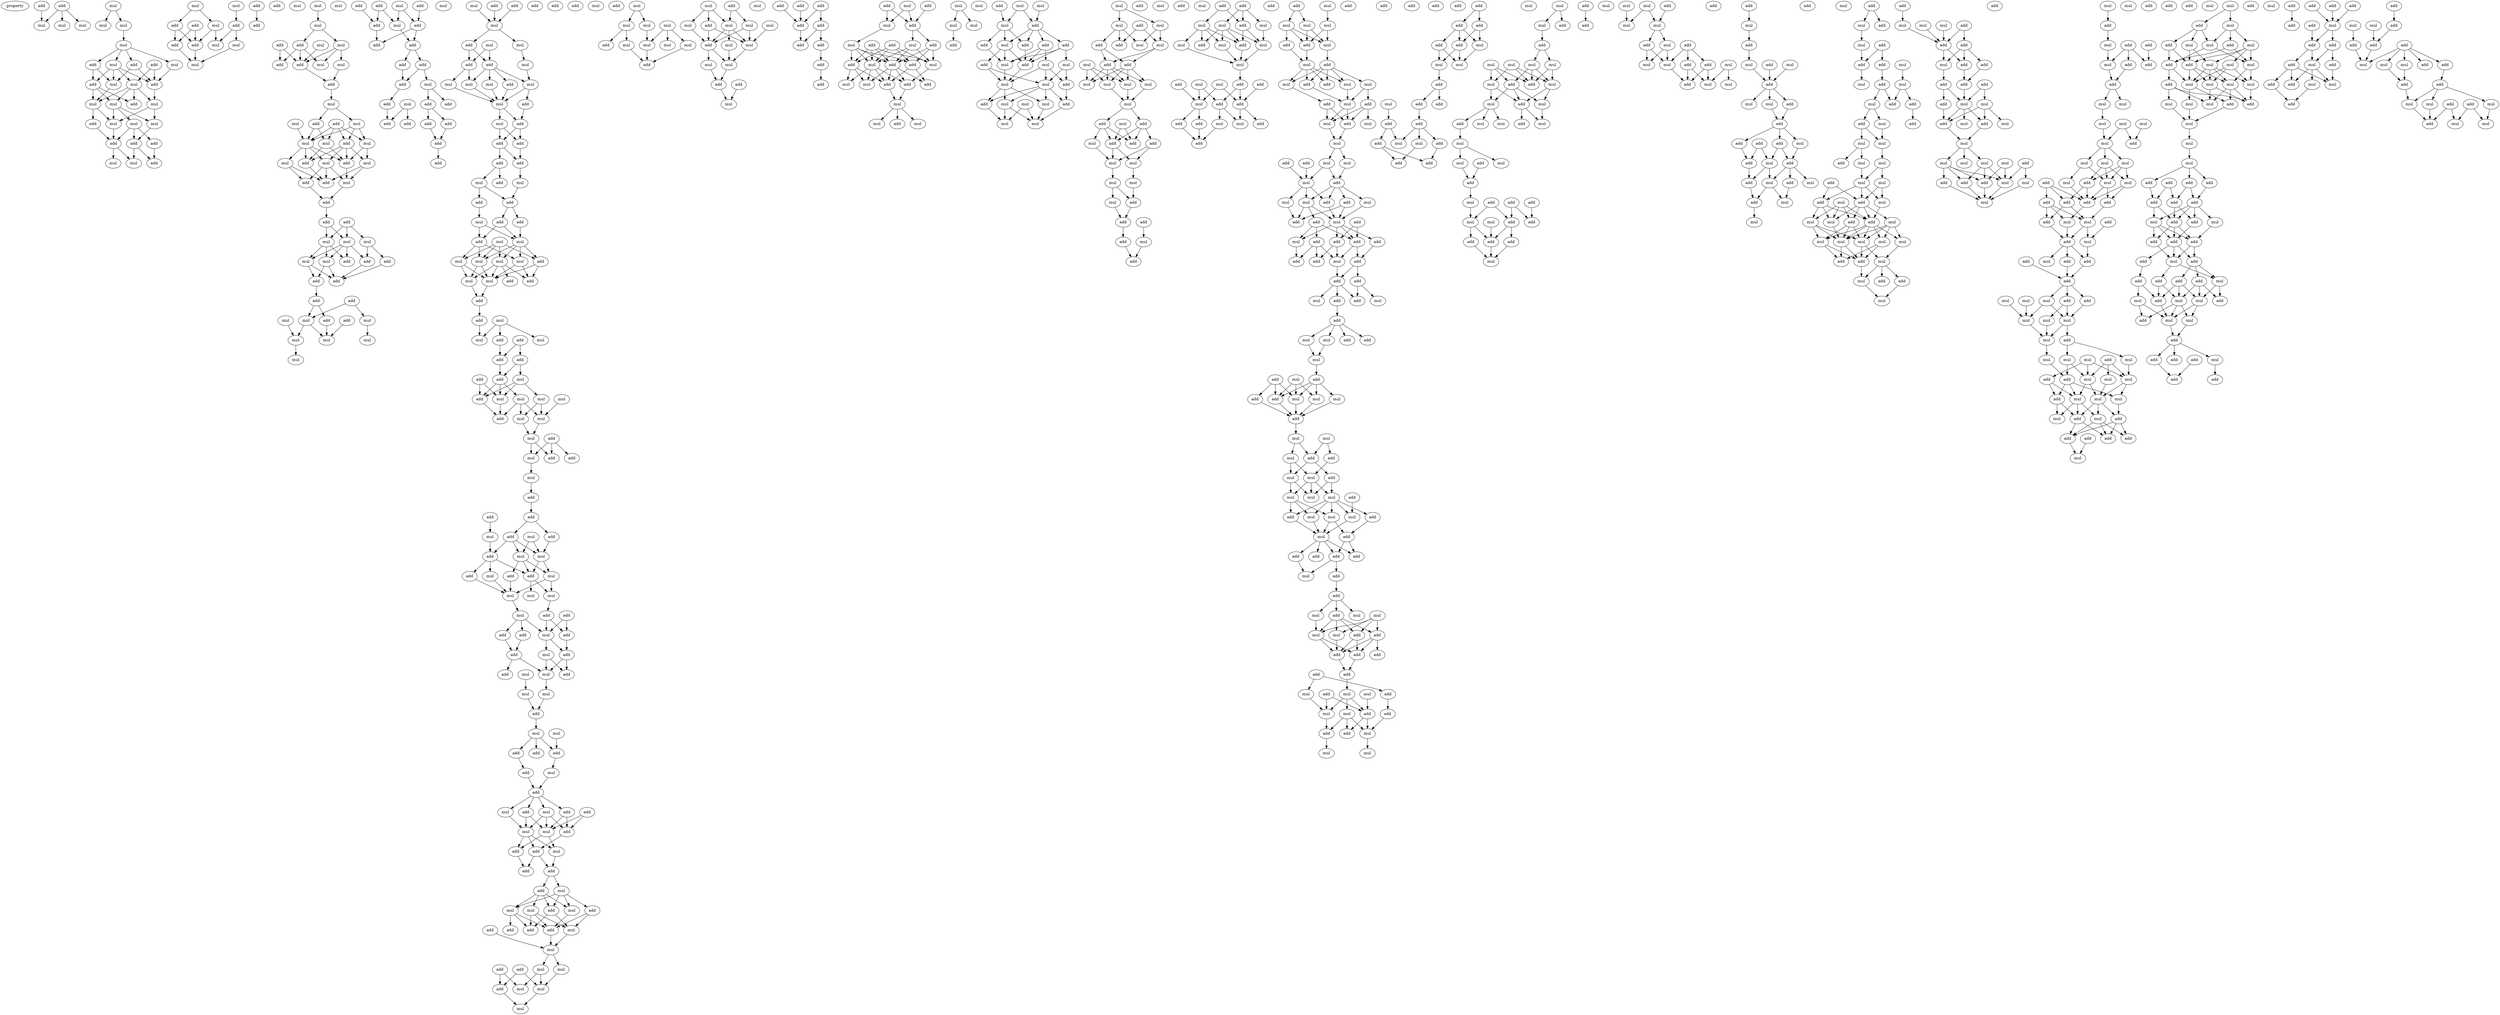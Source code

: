 digraph {
    node [fontcolor=black]
    property [mul=2,lf=1.4]
    0 [ label = add ];
    1 [ label = mul ];
    2 [ label = add ];
    3 [ label = mul ];
    4 [ label = mul ];
    5 [ label = mul ];
    6 [ label = mul ];
    7 [ label = mul ];
    8 [ label = mul ];
    9 [ label = add ];
    10 [ label = add ];
    11 [ label = add ];
    12 [ label = mul ];
    13 [ label = mul ];
    14 [ label = add ];
    15 [ label = mul ];
    16 [ label = add ];
    17 [ label = mul ];
    18 [ label = mul ];
    19 [ label = mul ];
    20 [ label = add ];
    21 [ label = mul ];
    22 [ label = mul ];
    23 [ label = mul ];
    24 [ label = add ];
    25 [ label = mul ];
    26 [ label = add ];
    27 [ label = add ];
    28 [ label = add ];
    29 [ label = mul ];
    30 [ label = mul ];
    31 [ label = add ];
    32 [ label = mul ];
    33 [ label = mul ];
    34 [ label = add ];
    35 [ label = add ];
    36 [ label = add ];
    37 [ label = mul ];
    38 [ label = add ];
    39 [ label = mul ];
    40 [ label = add ];
    41 [ label = mul ];
    42 [ label = mul ];
    43 [ label = add ];
    44 [ label = add ];
    45 [ label = add ];
    46 [ label = mul ];
    47 [ label = mul ];
    48 [ label = mul ];
    49 [ label = mul ];
    50 [ label = mul ];
    51 [ label = add ];
    52 [ label = mul ];
    53 [ label = add ];
    54 [ label = mul ];
    55 [ label = add ];
    56 [ label = mul ];
    57 [ label = add ];
    58 [ label = add ];
    59 [ label = mul ];
    60 [ label = mul ];
    61 [ label = add ];
    62 [ label = add ];
    63 [ label = mul ];
    64 [ label = mul ];
    65 [ label = add ];
    66 [ label = mul ];
    67 [ label = mul ];
    68 [ label = mul ];
    69 [ label = add ];
    70 [ label = mul ];
    71 [ label = add ];
    72 [ label = mul ];
    73 [ label = mul ];
    74 [ label = add ];
    75 [ label = add ];
    76 [ label = add ];
    77 [ label = add ];
    78 [ label = add ];
    79 [ label = mul ];
    80 [ label = mul ];
    81 [ label = mul ];
    82 [ label = add ];
    83 [ label = add ];
    84 [ label = mul ];
    85 [ label = add ];
    86 [ label = mul ];
    87 [ label = add ];
    88 [ label = add ];
    89 [ label = add ];
    90 [ label = add ];
    91 [ label = mul ];
    92 [ label = mul ];
    93 [ label = add ];
    94 [ label = mul ];
    95 [ label = add ];
    96 [ label = mul ];
    97 [ label = mul ];
    98 [ label = mul ];
    99 [ label = mul ];
    100 [ label = add ];
    101 [ label = add ];
    102 [ label = mul ];
    103 [ label = mul ];
    104 [ label = add ];
    105 [ label = add ];
    106 [ label = add ];
    107 [ label = mul ];
    108 [ label = add ];
    109 [ label = add ];
    110 [ label = add ];
    111 [ label = add ];
    112 [ label = add ];
    113 [ label = mul ];
    114 [ label = add ];
    115 [ label = add ];
    116 [ label = add ];
    117 [ label = mul ];
    118 [ label = add ];
    119 [ label = add ];
    120 [ label = add ];
    121 [ label = add ];
    122 [ label = add ];
    123 [ label = mul ];
    124 [ label = add ];
    125 [ label = add ];
    126 [ label = add ];
    127 [ label = mul ];
    128 [ label = mul ];
    129 [ label = add ];
    130 [ label = mul ];
    131 [ label = add ];
    132 [ label = mul ];
    133 [ label = add ];
    134 [ label = mul ];
    135 [ label = mul ];
    136 [ label = mul ];
    137 [ label = add ];
    138 [ label = mul ];
    139 [ label = add ];
    140 [ label = mul ];
    141 [ label = mul ];
    142 [ label = add ];
    143 [ label = add ];
    144 [ label = add ];
    145 [ label = add ];
    146 [ label = add ];
    147 [ label = mul ];
    148 [ label = mul ];
    149 [ label = add ];
    150 [ label = add ];
    151 [ label = add ];
    152 [ label = add ];
    153 [ label = add ];
    154 [ label = mul ];
    155 [ label = add ];
    156 [ label = add ];
    157 [ label = mul ];
    158 [ label = mul ];
    159 [ label = mul ];
    160 [ label = add ];
    161 [ label = mul ];
    162 [ label = mul ];
    163 [ label = mul ];
    164 [ label = add ];
    165 [ label = mul ];
    166 [ label = mul ];
    167 [ label = add ];
    168 [ label = add ];
    169 [ label = add ];
    170 [ label = mul ];
    171 [ label = add ];
    172 [ label = mul ];
    173 [ label = add ];
    174 [ label = mul ];
    175 [ label = add ];
    176 [ label = add ];
    177 [ label = mul ];
    178 [ label = add ];
    179 [ label = add ];
    180 [ label = mul ];
    181 [ label = add ];
    182 [ label = mul ];
    183 [ label = mul ];
    184 [ label = mul ];
    185 [ label = mul ];
    186 [ label = add ];
    187 [ label = mul ];
    188 [ label = mul ];
    189 [ label = add ];
    190 [ label = add ];
    191 [ label = add ];
    192 [ label = mul ];
    193 [ label = add ];
    194 [ label = mul ];
    195 [ label = add ];
    196 [ label = add ];
    197 [ label = add ];
    198 [ label = add ];
    199 [ label = add ];
    200 [ label = mul ];
    201 [ label = add ];
    202 [ label = mul ];
    203 [ label = add ];
    204 [ label = mul ];
    205 [ label = mul ];
    206 [ label = mul ];
    207 [ label = mul ];
    208 [ label = add ];
    209 [ label = add ];
    210 [ label = add ];
    211 [ label = mul ];
    212 [ label = mul ];
    213 [ label = mul ];
    214 [ label = add ];
    215 [ label = add ];
    216 [ label = mul ];
    217 [ label = add ];
    218 [ label = add ];
    219 [ label = mul ];
    220 [ label = add ];
    221 [ label = add ];
    222 [ label = add ];
    223 [ label = mul ];
    224 [ label = mul ];
    225 [ label = mul ];
    226 [ label = add ];
    227 [ label = add ];
    228 [ label = mul ];
    229 [ label = mul ];
    230 [ label = add ];
    231 [ label = mul ];
    232 [ label = mul ];
    233 [ label = mul ];
    234 [ label = add ];
    235 [ label = add ];
    236 [ label = add ];
    237 [ label = add ];
    238 [ label = mul ];
    239 [ label = add ];
    240 [ label = mul ];
    241 [ label = mul ];
    242 [ label = add ];
    243 [ label = add ];
    244 [ label = add ];
    245 [ label = mul ];
    246 [ label = mul ];
    247 [ label = add ];
    248 [ label = add ];
    249 [ label = add ];
    250 [ label = mul ];
    251 [ label = add ];
    252 [ label = add ];
    253 [ label = mul ];
    254 [ label = add ];
    255 [ label = mul ];
    256 [ label = mul ];
    257 [ label = mul ];
    258 [ label = add ];
    259 [ label = add ];
    260 [ label = add ];
    261 [ label = add ];
    262 [ label = add ];
    263 [ label = add ];
    264 [ label = mul ];
    265 [ label = mul ];
    266 [ label = mul ];
    267 [ label = add ];
    268 [ label = add ];
    269 [ label = mul ];
    270 [ label = add ];
    271 [ label = mul ];
    272 [ label = mul ];
    273 [ label = mul ];
    274 [ label = add ];
    275 [ label = mul ];
    276 [ label = mul ];
    277 [ label = mul ];
    278 [ label = mul ];
    279 [ label = mul ];
    280 [ label = mul ];
    281 [ label = mul ];
    282 [ label = add ];
    283 [ label = mul ];
    284 [ label = add ];
    285 [ label = add ];
    286 [ label = mul ];
    287 [ label = mul ];
    288 [ label = mul ];
    289 [ label = mul ];
    290 [ label = add ];
    291 [ label = mul ];
    292 [ label = mul ];
    293 [ label = add ];
    294 [ label = mul ];
    295 [ label = mul ];
    296 [ label = mul ];
    297 [ label = mul ];
    298 [ label = add ];
    299 [ label = add ];
    300 [ label = mul ];
    301 [ label = add ];
    302 [ label = add ];
    303 [ label = add ];
    304 [ label = add ];
    305 [ label = add ];
    306 [ label = add ];
    307 [ label = add ];
    308 [ label = add ];
    309 [ label = mul ];
    310 [ label = add ];
    311 [ label = add ];
    312 [ label = add ];
    313 [ label = mul ];
    314 [ label = add ];
    315 [ label = mul ];
    316 [ label = add ];
    317 [ label = mul ];
    318 [ label = add ];
    319 [ label = add ];
    320 [ label = mul ];
    321 [ label = mul ];
    322 [ label = add ];
    323 [ label = add ];
    324 [ label = add ];
    325 [ label = mul ];
    326 [ label = mul ];
    327 [ label = add ];
    328 [ label = add ];
    329 [ label = add ];
    330 [ label = mul ];
    331 [ label = mul ];
    332 [ label = mul ];
    333 [ label = add ];
    334 [ label = mul ];
    335 [ label = mul ];
    336 [ label = mul ];
    337 [ label = mul ];
    338 [ label = add ];
    339 [ label = mul ];
    340 [ label = mul ];
    341 [ label = add ];
    342 [ label = add ];
    343 [ label = mul ];
    344 [ label = add ];
    345 [ label = add ];
    346 [ label = mul ];
    347 [ label = add ];
    348 [ label = add ];
    349 [ label = add ];
    350 [ label = mul ];
    351 [ label = add ];
    352 [ label = mul ];
    353 [ label = mul ];
    354 [ label = mul ];
    355 [ label = mul ];
    356 [ label = add ];
    357 [ label = mul ];
    358 [ label = add ];
    359 [ label = mul ];
    360 [ label = mul ];
    361 [ label = add ];
    362 [ label = mul ];
    363 [ label = mul ];
    364 [ label = mul ];
    365 [ label = mul ];
    366 [ label = mul ];
    367 [ label = add ];
    368 [ label = add ];
    369 [ label = mul ];
    370 [ label = mul ];
    371 [ label = add ];
    372 [ label = mul ];
    373 [ label = add ];
    374 [ label = add ];
    375 [ label = mul ];
    376 [ label = mul ];
    377 [ label = mul ];
    378 [ label = mul ];
    379 [ label = mul ];
    380 [ label = add ];
    381 [ label = mul ];
    382 [ label = add ];
    383 [ label = add ];
    384 [ label = add ];
    385 [ label = mul ];
    386 [ label = add ];
    387 [ label = add ];
    388 [ label = mul ];
    389 [ label = mul ];
    390 [ label = mul ];
    391 [ label = mul ];
    392 [ label = mul ];
    393 [ label = mul ];
    394 [ label = add ];
    395 [ label = add ];
    396 [ label = add ];
    397 [ label = mul ];
    398 [ label = add ];
    399 [ label = add ];
    400 [ label = add ];
    401 [ label = mul ];
    402 [ label = add ];
    403 [ label = add ];
    404 [ label = mul ];
    405 [ label = mul ];
    406 [ label = add ];
    407 [ label = mul ];
    408 [ label = mul ];
    409 [ label = mul ];
    410 [ label = mul ];
    411 [ label = add ];
    412 [ label = add ];
    413 [ label = mul ];
    414 [ label = mul ];
    415 [ label = add ];
    416 [ label = mul ];
    417 [ label = add ];
    418 [ label = add ];
    419 [ label = add ];
    420 [ label = mul ];
    421 [ label = add ];
    422 [ label = mul ];
    423 [ label = add ];
    424 [ label = add ];
    425 [ label = mul ];
    426 [ label = add ];
    427 [ label = add ];
    428 [ label = add ];
    429 [ label = mul ];
    430 [ label = add ];
    431 [ label = add ];
    432 [ label = add ];
    433 [ label = mul ];
    434 [ label = mul ];
    435 [ label = mul ];
    436 [ label = add ];
    437 [ label = mul ];
    438 [ label = add ];
    439 [ label = mul ];
    440 [ label = add ];
    441 [ label = mul ];
    442 [ label = add ];
    443 [ label = mul ];
    444 [ label = add ];
    445 [ label = mul ];
    446 [ label = add ];
    447 [ label = mul ];
    448 [ label = add ];
    449 [ label = mul ];
    450 [ label = add ];
    451 [ label = mul ];
    452 [ label = mul ];
    453 [ label = mul ];
    454 [ label = add ];
    455 [ label = mul ];
    456 [ label = add ];
    457 [ label = mul ];
    458 [ label = add ];
    459 [ label = add ];
    460 [ label = add ];
    461 [ label = mul ];
    462 [ label = mul ];
    463 [ label = mul ];
    464 [ label = add ];
    465 [ label = add ];
    466 [ label = mul ];
    467 [ label = add ];
    468 [ label = add ];
    469 [ label = mul ];
    470 [ label = add ];
    471 [ label = add ];
    472 [ label = add ];
    473 [ label = mul ];
    474 [ label = add ];
    475 [ label = add ];
    476 [ label = add ];
    477 [ label = add ];
    478 [ label = add ];
    479 [ label = mul ];
    480 [ label = add ];
    481 [ label = mul ];
    482 [ label = add ];
    483 [ label = add ];
    484 [ label = add ];
    485 [ label = mul ];
    486 [ label = add ];
    487 [ label = add ];
    488 [ label = mul ];
    489 [ label = add ];
    490 [ label = mul ];
    491 [ label = add ];
    492 [ label = add ];
    493 [ label = mul ];
    494 [ label = add ];
    495 [ label = add ];
    496 [ label = mul ];
    497 [ label = mul ];
    498 [ label = add ];
    499 [ label = mul ];
    500 [ label = add ];
    501 [ label = mul ];
    502 [ label = mul ];
    503 [ label = add ];
    504 [ label = add ];
    505 [ label = mul ];
    506 [ label = mul ];
    507 [ label = mul ];
    508 [ label = add ];
    509 [ label = mul ];
    510 [ label = mul ];
    511 [ label = add ];
    512 [ label = mul ];
    513 [ label = add ];
    514 [ label = mul ];
    515 [ label = add ];
    516 [ label = mul ];
    517 [ label = mul ];
    518 [ label = mul ];
    519 [ label = add ];
    520 [ label = add ];
    521 [ label = add ];
    522 [ label = add ];
    523 [ label = add ];
    524 [ label = add ];
    525 [ label = mul ];
    526 [ label = add ];
    527 [ label = add ];
    528 [ label = mul ];
    529 [ label = mul ];
    530 [ label = mul ];
    531 [ label = add ];
    532 [ label = mul ];
    533 [ label = add ];
    534 [ label = mul ];
    535 [ label = add ];
    536 [ label = add ];
    537 [ label = add ];
    538 [ label = add ];
    539 [ label = add ];
    540 [ label = mul ];
    541 [ label = mul ];
    542 [ label = add ];
    543 [ label = add ];
    544 [ label = mul ];
    545 [ label = mul ];
    546 [ label = mul ];
    547 [ label = add ];
    548 [ label = add ];
    549 [ label = add ];
    550 [ label = add ];
    551 [ label = mul ];
    552 [ label = add ];
    553 [ label = mul ];
    554 [ label = mul ];
    555 [ label = add ];
    556 [ label = add ];
    557 [ label = add ];
    558 [ label = add ];
    559 [ label = mul ];
    560 [ label = mul ];
    561 [ label = mul ];
    562 [ label = mul ];
    563 [ label = add ];
    564 [ label = add ];
    565 [ label = add ];
    566 [ label = mul ];
    567 [ label = add ];
    568 [ label = add ];
    569 [ label = add ];
    570 [ label = mul ];
    571 [ label = mul ];
    572 [ label = add ];
    573 [ label = add ];
    574 [ label = add ];
    575 [ label = mul ];
    576 [ label = add ];
    577 [ label = mul ];
    578 [ label = add ];
    579 [ label = add ];
    580 [ label = add ];
    581 [ label = mul ];
    582 [ label = mul ];
    583 [ label = mul ];
    584 [ label = mul ];
    585 [ label = mul ];
    586 [ label = mul ];
    587 [ label = add ];
    588 [ label = add ];
    589 [ label = mul ];
    590 [ label = add ];
    591 [ label = mul ];
    592 [ label = mul ];
    593 [ label = mul ];
    594 [ label = add ];
    595 [ label = mul ];
    596 [ label = mul ];
    597 [ label = add ];
    598 [ label = mul ];
    599 [ label = mul ];
    600 [ label = add ];
    601 [ label = mul ];
    602 [ label = add ];
    603 [ label = add ];
    604 [ label = add ];
    605 [ label = mul ];
    606 [ label = add ];
    607 [ label = mul ];
    608 [ label = mul ];
    609 [ label = add ];
    610 [ label = add ];
    611 [ label = add ];
    612 [ label = add ];
    613 [ label = add ];
    614 [ label = mul ];
    615 [ label = mul ];
    616 [ label = add ];
    617 [ label = mul ];
    618 [ label = add ];
    619 [ label = mul ];
    620 [ label = mul ];
    621 [ label = add ];
    622 [ label = add ];
    623 [ label = mul ];
    624 [ label = add ];
    625 [ label = mul ];
    626 [ label = add ];
    627 [ label = mul ];
    628 [ label = mul ];
    629 [ label = add ];
    630 [ label = add ];
    631 [ label = mul ];
    632 [ label = mul ];
    633 [ label = mul ];
    634 [ label = add ];
    635 [ label = add ];
    636 [ label = mul ];
    637 [ label = mul ];
    638 [ label = add ];
    639 [ label = add ];
    640 [ label = mul ];
    641 [ label = mul ];
    642 [ label = mul ];
    643 [ label = add ];
    644 [ label = add ];
    645 [ label = add ];
    646 [ label = add ];
    647 [ label = mul ];
    648 [ label = add ];
    649 [ label = add ];
    650 [ label = mul ];
    651 [ label = add ];
    652 [ label = add ];
    653 [ label = add ];
    654 [ label = mul ];
    655 [ label = mul ];
    656 [ label = add ];
    657 [ label = mul ];
    658 [ label = add ];
    659 [ label = mul ];
    660 [ label = mul ];
    661 [ label = add ];
    662 [ label = mul ];
    663 [ label = add ];
    664 [ label = mul ];
    665 [ label = add ];
    666 [ label = add ];
    667 [ label = mul ];
    668 [ label = mul ];
    669 [ label = add ];
    670 [ label = add ];
    671 [ label = mul ];
    672 [ label = add ];
    673 [ label = add ];
    674 [ label = mul ];
    675 [ label = add ];
    676 [ label = mul ];
    677 [ label = mul ];
    678 [ label = mul ];
    679 [ label = mul ];
    680 [ label = add ];
    681 [ label = mul ];
    682 [ label = mul ];
    683 [ label = add ];
    684 [ label = add ];
    685 [ label = mul ];
    686 [ label = mul ];
    687 [ label = add ];
    688 [ label = mul ];
    689 [ label = add ];
    690 [ label = mul ];
    691 [ label = mul ];
    692 [ label = add ];
    693 [ label = mul ];
    694 [ label = mul ];
    695 [ label = mul ];
    696 [ label = mul ];
    697 [ label = mul ];
    698 [ label = add ];
    699 [ label = add ];
    700 [ label = mul ];
    701 [ label = mul ];
    702 [ label = add ];
    703 [ label = add ];
    704 [ label = mul ];
    705 [ label = add ];
    706 [ label = add ];
    707 [ label = mul ];
    708 [ label = mul ];
    709 [ label = mul ];
    710 [ label = add ];
    711 [ label = add ];
    712 [ label = mul ];
    713 [ label = add ];
    714 [ label = add ];
    715 [ label = add ];
    716 [ label = add ];
    717 [ label = add ];
    718 [ label = add ];
    719 [ label = mul ];
    720 [ label = mul ];
    721 [ label = add ];
    722 [ label = mul ];
    723 [ label = mul ];
    724 [ label = add ];
    725 [ label = mul ];
    726 [ label = add ];
    727 [ label = mul ];
    728 [ label = mul ];
    729 [ label = mul ];
    730 [ label = mul ];
    731 [ label = add ];
    732 [ label = add ];
    733 [ label = mul ];
    734 [ label = mul ];
    735 [ label = add ];
    736 [ label = mul ];
    737 [ label = add ];
    738 [ label = mul ];
    739 [ label = mul ];
    740 [ label = add ];
    741 [ label = add ];
    742 [ label = mul ];
    743 [ label = add ];
    744 [ label = add ];
    745 [ label = add ];
    746 [ label = mul ];
    747 [ label = add ];
    748 [ label = add ];
    749 [ label = mul ];
    750 [ label = add ];
    751 [ label = mul ];
    752 [ label = mul ];
    753 [ label = mul ];
    754 [ label = mul ];
    755 [ label = add ];
    756 [ label = mul ];
    757 [ label = mul ];
    758 [ label = mul ];
    759 [ label = mul ];
    760 [ label = add ];
    761 [ label = add ];
    762 [ label = mul ];
    763 [ label = mul ];
    764 [ label = mul ];
    765 [ label = add ];
    766 [ label = add ];
    767 [ label = add ];
    768 [ label = add ];
    769 [ label = mul ];
    770 [ label = add ];
    771 [ label = add ];
    772 [ label = mul ];
    773 [ label = add ];
    774 [ label = mul ];
    775 [ label = add ];
    776 [ label = add ];
    777 [ label = add ];
    778 [ label = mul ];
    779 [ label = add ];
    780 [ label = mul ];
    781 [ label = add ];
    782 [ label = mul ];
    783 [ label = add ];
    784 [ label = mul ];
    785 [ label = mul ];
    786 [ label = mul ];
    787 [ label = mul ];
    788 [ label = add ];
    789 [ label = mul ];
    790 [ label = mul ];
    791 [ label = mul ];
    792 [ label = add ];
    793 [ label = mul ];
    794 [ label = mul ];
    795 [ label = add ];
    796 [ label = mul ];
    797 [ label = mul ];
    798 [ label = add ];
    799 [ label = mul ];
    800 [ label = mul ];
    801 [ label = add ];
    802 [ label = mul ];
    803 [ label = mul ];
    804 [ label = add ];
    805 [ label = add ];
    806 [ label = mul ];
    807 [ label = mul ];
    808 [ label = add ];
    809 [ label = add ];
    810 [ label = add ];
    811 [ label = add ];
    812 [ label = add ];
    813 [ label = mul ];
    814 [ label = mul ];
    815 [ label = mul ];
    816 [ label = add ];
    817 [ label = mul ];
    818 [ label = mul ];
    819 [ label = mul ];
    820 [ label = add ];
    821 [ label = mul ];
    822 [ label = add ];
    823 [ label = mul ];
    824 [ label = mul ];
    825 [ label = add ];
    826 [ label = mul ];
    827 [ label = add ];
    828 [ label = mul ];
    829 [ label = mul ];
    830 [ label = add ];
    831 [ label = mul ];
    832 [ label = mul ];
    833 [ label = mul ];
    834 [ label = add ];
    835 [ label = mul ];
    836 [ label = mul ];
    837 [ label = add ];
    838 [ label = add ];
    839 [ label = mul ];
    840 [ label = mul ];
    841 [ label = mul ];
    842 [ label = add ];
    843 [ label = add ];
    844 [ label = add ];
    845 [ label = add ];
    846 [ label = add ];
    847 [ label = add ];
    848 [ label = add ];
    849 [ label = add ];
    850 [ label = mul ];
    851 [ label = add ];
    852 [ label = mul ];
    853 [ label = add ];
    854 [ label = add ];
    855 [ label = add ];
    856 [ label = add ];
    857 [ label = mul ];
    858 [ label = add ];
    859 [ label = add ];
    860 [ label = add ];
    861 [ label = mul ];
    862 [ label = add ];
    863 [ label = add ];
    864 [ label = mul ];
    865 [ label = mul ];
    866 [ label = mul ];
    867 [ label = add ];
    868 [ label = add ];
    869 [ label = mul ];
    870 [ label = add ];
    871 [ label = mul ];
    872 [ label = add ];
    873 [ label = mul ];
    874 [ label = add ];
    875 [ label = add ];
    876 [ label = add ];
    877 [ label = mul ];
    878 [ label = add ];
    879 [ label = add ];
    880 [ label = add ];
    881 [ label = add ];
    882 [ label = add ];
    883 [ label = add ];
    884 [ label = add ];
    885 [ label = add ];
    886 [ label = mul ];
    887 [ label = add ];
    888 [ label = add ];
    889 [ label = add ];
    890 [ label = mul ];
    891 [ label = add ];
    892 [ label = add ];
    893 [ label = mul ];
    894 [ label = mul ];
    895 [ label = add ];
    896 [ label = add ];
    897 [ label = add ];
    898 [ label = mul ];
    899 [ label = add ];
    900 [ label = mul ];
    901 [ label = add ];
    902 [ label = add ];
    903 [ label = add ];
    904 [ label = add ];
    905 [ label = mul ];
    906 [ label = mul ];
    907 [ label = mul ];
    908 [ label = add ];
    909 [ label = add ];
    910 [ label = add ];
    911 [ label = mul ];
    912 [ label = mul ];
    913 [ label = mul ];
    914 [ label = add ];
    915 [ label = add ];
    916 [ label = mul ];
    917 [ label = mul ];
    918 [ label = add ];
    0 -> 3 [ name = 0 ];
    1 -> 4 [ name = 1 ];
    1 -> 5 [ name = 2 ];
    2 -> 3 [ name = 3 ];
    2 -> 6 [ name = 4 ];
    2 -> 7 [ name = 5 ];
    5 -> 8 [ name = 6 ];
    8 -> 9 [ name = 7 ];
    8 -> 10 [ name = 8 ];
    8 -> 12 [ name = 9 ];
    8 -> 13 [ name = 10 ];
    9 -> 15 [ name = 11 ];
    9 -> 16 [ name = 12 ];
    10 -> 14 [ name = 13 ];
    10 -> 15 [ name = 14 ];
    11 -> 14 [ name = 15 ];
    11 -> 17 [ name = 16 ];
    12 -> 14 [ name = 17 ];
    13 -> 14 [ name = 18 ];
    13 -> 15 [ name = 19 ];
    13 -> 16 [ name = 20 ];
    13 -> 17 [ name = 21 ];
    14 -> 18 [ name = 22 ];
    15 -> 19 [ name = 23 ];
    16 -> 19 [ name = 24 ];
    16 -> 20 [ name = 25 ];
    16 -> 21 [ name = 26 ];
    17 -> 18 [ name = 27 ];
    17 -> 19 [ name = 28 ];
    17 -> 20 [ name = 29 ];
    17 -> 21 [ name = 30 ];
    18 -> 23 [ name = 31 ];
    18 -> 25 [ name = 32 ];
    19 -> 24 [ name = 33 ];
    19 -> 25 [ name = 34 ];
    21 -> 22 [ name = 35 ];
    21 -> 23 [ name = 36 ];
    21 -> 25 [ name = 37 ];
    22 -> 26 [ name = 38 ];
    22 -> 27 [ name = 39 ];
    22 -> 28 [ name = 40 ];
    23 -> 28 [ name = 41 ];
    24 -> 27 [ name = 42 ];
    25 -> 27 [ name = 43 ];
    26 -> 31 [ name = 44 ];
    27 -> 29 [ name = 45 ];
    27 -> 30 [ name = 46 ];
    28 -> 30 [ name = 47 ];
    28 -> 31 [ name = 48 ];
    32 -> 36 [ name = 49 ];
    33 -> 34 [ name = 50 ];
    33 -> 37 [ name = 51 ];
    34 -> 38 [ name = 52 ];
    34 -> 40 [ name = 53 ];
    35 -> 38 [ name = 54 ];
    35 -> 40 [ name = 55 ];
    36 -> 39 [ name = 56 ];
    36 -> 41 [ name = 57 ];
    37 -> 40 [ name = 58 ];
    37 -> 41 [ name = 59 ];
    38 -> 42 [ name = 60 ];
    39 -> 42 [ name = 61 ];
    40 -> 42 [ name = 62 ];
    43 -> 45 [ name = 63 ];
    47 -> 49 [ name = 64 ];
    49 -> 51 [ name = 65 ];
    49 -> 52 [ name = 66 ];
    50 -> 57 [ name = 67 ];
    51 -> 55 [ name = 68 ];
    51 -> 56 [ name = 69 ];
    51 -> 57 [ name = 70 ];
    52 -> 54 [ name = 71 ];
    52 -> 56 [ name = 72 ];
    52 -> 57 [ name = 73 ];
    53 -> 55 [ name = 74 ];
    53 -> 57 [ name = 75 ];
    54 -> 58 [ name = 76 ];
    57 -> 58 [ name = 77 ];
    58 -> 59 [ name = 78 ];
    59 -> 60 [ name = 79 ];
    59 -> 62 [ name = 80 ];
    60 -> 64 [ name = 81 ];
    60 -> 65 [ name = 82 ];
    60 -> 67 [ name = 83 ];
    61 -> 64 [ name = 84 ];
    61 -> 65 [ name = 85 ];
    61 -> 66 [ name = 86 ];
    61 -> 67 [ name = 87 ];
    62 -> 66 [ name = 88 ];
    62 -> 67 [ name = 89 ];
    63 -> 67 [ name = 90 ];
    64 -> 69 [ name = 91 ];
    64 -> 70 [ name = 92 ];
    65 -> 69 [ name = 93 ];
    65 -> 70 [ name = 94 ];
    65 -> 71 [ name = 95 ];
    65 -> 72 [ name = 96 ];
    66 -> 69 [ name = 97 ];
    66 -> 71 [ name = 98 ];
    67 -> 68 [ name = 99 ];
    67 -> 69 [ name = 100 ];
    67 -> 71 [ name = 101 ];
    67 -> 72 [ name = 102 ];
    68 -> 74 [ name = 103 ];
    68 -> 75 [ name = 104 ];
    69 -> 73 [ name = 105 ];
    70 -> 73 [ name = 106 ];
    70 -> 74 [ name = 107 ];
    71 -> 74 [ name = 108 ];
    72 -> 73 [ name = 109 ];
    72 -> 74 [ name = 110 ];
    72 -> 75 [ name = 111 ];
    73 -> 76 [ name = 112 ];
    75 -> 76 [ name = 113 ];
    76 -> 78 [ name = 114 ];
    77 -> 79 [ name = 115 ];
    77 -> 80 [ name = 116 ];
    77 -> 81 [ name = 117 ];
    78 -> 80 [ name = 118 ];
    78 -> 81 [ name = 119 ];
    79 -> 83 [ name = 120 ];
    79 -> 85 [ name = 121 ];
    80 -> 82 [ name = 122 ];
    80 -> 84 [ name = 123 ];
    80 -> 85 [ name = 124 ];
    80 -> 86 [ name = 125 ];
    81 -> 82 [ name = 126 ];
    81 -> 84 [ name = 127 ];
    81 -> 86 [ name = 128 ];
    83 -> 87 [ name = 129 ];
    84 -> 87 [ name = 130 ];
    84 -> 88 [ name = 131 ];
    85 -> 87 [ name = 132 ];
    86 -> 87 [ name = 133 ];
    86 -> 88 [ name = 134 ];
    88 -> 90 [ name = 135 ];
    89 -> 91 [ name = 136 ];
    89 -> 92 [ name = 137 ];
    90 -> 91 [ name = 138 ];
    90 -> 93 [ name = 139 ];
    91 -> 97 [ name = 140 ];
    91 -> 98 [ name = 141 ];
    92 -> 96 [ name = 142 ];
    93 -> 98 [ name = 143 ];
    94 -> 97 [ name = 144 ];
    95 -> 98 [ name = 145 ];
    97 -> 99 [ name = 146 ];
    100 -> 106 [ name = 147 ];
    101 -> 105 [ name = 148 ];
    101 -> 107 [ name = 149 ];
    103 -> 106 [ name = 150 ];
    103 -> 107 [ name = 151 ];
    104 -> 105 [ name = 152 ];
    105 -> 108 [ name = 153 ];
    106 -> 108 [ name = 154 ];
    106 -> 109 [ name = 155 ];
    107 -> 109 [ name = 156 ];
    109 -> 110 [ name = 157 ];
    109 -> 111 [ name = 158 ];
    110 -> 112 [ name = 159 ];
    110 -> 113 [ name = 160 ];
    111 -> 112 [ name = 161 ];
    112 -> 115 [ name = 162 ];
    113 -> 114 [ name = 163 ];
    113 -> 116 [ name = 164 ];
    114 -> 118 [ name = 165 ];
    114 -> 121 [ name = 166 ];
    115 -> 119 [ name = 167 ];
    117 -> 119 [ name = 168 ];
    117 -> 120 [ name = 169 ];
    118 -> 122 [ name = 170 ];
    121 -> 122 [ name = 171 ];
    122 -> 125 [ name = 172 ];
    123 -> 127 [ name = 173 ];
    124 -> 127 [ name = 174 ];
    126 -> 127 [ name = 175 ];
    127 -> 128 [ name = 176 ];
    127 -> 129 [ name = 177 ];
    128 -> 132 [ name = 178 ];
    129 -> 131 [ name = 179 ];
    129 -> 133 [ name = 180 ];
    130 -> 131 [ name = 181 ];
    130 -> 133 [ name = 182 ];
    131 -> 135 [ name = 183 ];
    131 -> 136 [ name = 184 ];
    131 -> 137 [ name = 185 ];
    131 -> 138 [ name = 186 ];
    132 -> 138 [ name = 187 ];
    133 -> 134 [ name = 188 ];
    133 -> 136 [ name = 189 ];
    134 -> 140 [ name = 190 ];
    135 -> 140 [ name = 191 ];
    136 -> 140 [ name = 192 ];
    137 -> 140 [ name = 193 ];
    138 -> 139 [ name = 194 ];
    138 -> 140 [ name = 195 ];
    139 -> 142 [ name = 196 ];
    140 -> 141 [ name = 197 ];
    140 -> 142 [ name = 198 ];
    141 -> 143 [ name = 199 ];
    141 -> 144 [ name = 200 ];
    142 -> 143 [ name = 201 ];
    142 -> 144 [ name = 202 ];
    143 -> 146 [ name = 203 ];
    144 -> 145 [ name = 204 ];
    144 -> 146 [ name = 205 ];
    145 -> 148 [ name = 206 ];
    145 -> 149 [ name = 207 ];
    146 -> 147 [ name = 208 ];
    147 -> 151 [ name = 209 ];
    148 -> 151 [ name = 210 ];
    148 -> 152 [ name = 211 ];
    151 -> 153 [ name = 212 ];
    151 -> 155 [ name = 213 ];
    152 -> 154 [ name = 214 ];
    153 -> 157 [ name = 215 ];
    154 -> 156 [ name = 216 ];
    154 -> 157 [ name = 217 ];
    155 -> 156 [ name = 218 ];
    155 -> 157 [ name = 219 ];
    156 -> 159 [ name = 220 ];
    156 -> 162 [ name = 221 ];
    156 -> 163 [ name = 222 ];
    157 -> 159 [ name = 223 ];
    157 -> 160 [ name = 224 ];
    157 -> 161 [ name = 225 ];
    157 -> 162 [ name = 226 ];
    158 -> 160 [ name = 227 ];
    158 -> 161 [ name = 228 ];
    158 -> 162 [ name = 229 ];
    158 -> 163 [ name = 230 ];
    159 -> 165 [ name = 231 ];
    159 -> 167 [ name = 232 ];
    160 -> 165 [ name = 233 ];
    160 -> 167 [ name = 234 ];
    161 -> 164 [ name = 235 ];
    161 -> 165 [ name = 236 ];
    161 -> 166 [ name = 237 ];
    161 -> 167 [ name = 238 ];
    162 -> 165 [ name = 239 ];
    162 -> 166 [ name = 240 ];
    163 -> 165 [ name = 241 ];
    163 -> 166 [ name = 242 ];
    165 -> 168 [ name = 243 ];
    166 -> 168 [ name = 244 ];
    168 -> 169 [ name = 245 ];
    169 -> 174 [ name = 246 ];
    170 -> 171 [ name = 247 ];
    170 -> 172 [ name = 248 ];
    170 -> 174 [ name = 249 ];
    171 -> 176 [ name = 250 ];
    173 -> 175 [ name = 251 ];
    173 -> 176 [ name = 252 ];
    175 -> 177 [ name = 253 ];
    175 -> 178 [ name = 254 ];
    176 -> 178 [ name = 255 ];
    177 -> 180 [ name = 256 ];
    177 -> 181 [ name = 257 ];
    177 -> 184 [ name = 258 ];
    178 -> 181 [ name = 259 ];
    178 -> 182 [ name = 260 ];
    178 -> 184 [ name = 261 ];
    179 -> 181 [ name = 262 ];
    179 -> 184 [ name = 263 ];
    180 -> 185 [ name = 264 ];
    180 -> 187 [ name = 265 ];
    181 -> 186 [ name = 266 ];
    182 -> 185 [ name = 267 ];
    182 -> 186 [ name = 268 ];
    182 -> 187 [ name = 269 ];
    183 -> 185 [ name = 270 ];
    184 -> 186 [ name = 271 ];
    185 -> 188 [ name = 272 ];
    187 -> 188 [ name = 273 ];
    188 -> 192 [ name = 274 ];
    188 -> 193 [ name = 275 ];
    189 -> 191 [ name = 276 ];
    189 -> 192 [ name = 277 ];
    189 -> 193 [ name = 278 ];
    192 -> 194 [ name = 279 ];
    194 -> 195 [ name = 280 ];
    195 -> 198 [ name = 281 ];
    197 -> 200 [ name = 282 ];
    198 -> 199 [ name = 283 ];
    198 -> 201 [ name = 284 ];
    199 -> 203 [ name = 285 ];
    199 -> 204 [ name = 286 ];
    199 -> 205 [ name = 287 ];
    200 -> 203 [ name = 288 ];
    201 -> 204 [ name = 289 ];
    202 -> 204 [ name = 290 ];
    202 -> 205 [ name = 291 ];
    203 -> 207 [ name = 292 ];
    203 -> 209 [ name = 293 ];
    203 -> 210 [ name = 294 ];
    204 -> 206 [ name = 295 ];
    204 -> 209 [ name = 296 ];
    205 -> 206 [ name = 297 ];
    205 -> 208 [ name = 298 ];
    205 -> 209 [ name = 299 ];
    206 -> 212 [ name = 300 ];
    206 -> 213 [ name = 301 ];
    207 -> 212 [ name = 302 ];
    208 -> 212 [ name = 303 ];
    209 -> 211 [ name = 304 ];
    209 -> 213 [ name = 305 ];
    210 -> 212 [ name = 306 ];
    212 -> 216 [ name = 307 ];
    213 -> 214 [ name = 308 ];
    214 -> 219 [ name = 309 ];
    214 -> 220 [ name = 310 ];
    215 -> 219 [ name = 311 ];
    215 -> 220 [ name = 312 ];
    216 -> 217 [ name = 313 ];
    216 -> 218 [ name = 314 ];
    216 -> 219 [ name = 315 ];
    217 -> 221 [ name = 316 ];
    218 -> 221 [ name = 317 ];
    219 -> 222 [ name = 318 ];
    219 -> 223 [ name = 319 ];
    220 -> 222 [ name = 320 ];
    221 -> 225 [ name = 321 ];
    221 -> 226 [ name = 322 ];
    222 -> 225 [ name = 323 ];
    222 -> 227 [ name = 324 ];
    223 -> 225 [ name = 325 ];
    223 -> 227 [ name = 326 ];
    224 -> 229 [ name = 327 ];
    225 -> 228 [ name = 328 ];
    228 -> 230 [ name = 329 ];
    229 -> 230 [ name = 330 ];
    230 -> 231 [ name = 331 ];
    231 -> 234 [ name = 332 ];
    231 -> 235 [ name = 333 ];
    231 -> 236 [ name = 334 ];
    232 -> 236 [ name = 335 ];
    234 -> 237 [ name = 336 ];
    236 -> 238 [ name = 337 ];
    237 -> 239 [ name = 338 ];
    238 -> 239 [ name = 339 ];
    239 -> 240 [ name = 340 ];
    239 -> 241 [ name = 341 ];
    239 -> 242 [ name = 342 ];
    239 -> 244 [ name = 343 ];
    240 -> 245 [ name = 344 ];
    241 -> 245 [ name = 345 ];
    241 -> 246 [ name = 346 ];
    241 -> 247 [ name = 347 ];
    242 -> 245 [ name = 348 ];
    242 -> 246 [ name = 349 ];
    243 -> 246 [ name = 350 ];
    243 -> 247 [ name = 351 ];
    244 -> 246 [ name = 352 ];
    244 -> 247 [ name = 353 ];
    245 -> 248 [ name = 354 ];
    245 -> 249 [ name = 355 ];
    245 -> 250 [ name = 356 ];
    246 -> 248 [ name = 357 ];
    246 -> 250 [ name = 358 ];
    247 -> 249 [ name = 359 ];
    248 -> 252 [ name = 360 ];
    249 -> 251 [ name = 361 ];
    249 -> 252 [ name = 362 ];
    250 -> 251 [ name = 363 ];
    251 -> 253 [ name = 364 ];
    251 -> 254 [ name = 365 ];
    253 -> 255 [ name = 366 ];
    253 -> 257 [ name = 367 ];
    253 -> 258 [ name = 368 ];
    253 -> 259 [ name = 369 ];
    254 -> 255 [ name = 370 ];
    254 -> 256 [ name = 371 ];
    254 -> 257 [ name = 372 ];
    254 -> 259 [ name = 373 ];
    255 -> 260 [ name = 374 ];
    255 -> 262 [ name = 375 ];
    255 -> 263 [ name = 376 ];
    256 -> 260 [ name = 377 ];
    256 -> 263 [ name = 378 ];
    256 -> 264 [ name = 379 ];
    257 -> 263 [ name = 380 ];
    258 -> 263 [ name = 381 ];
    258 -> 264 [ name = 382 ];
    259 -> 260 [ name = 383 ];
    259 -> 264 [ name = 384 ];
    261 -> 265 [ name = 385 ];
    263 -> 265 [ name = 386 ];
    264 -> 265 [ name = 387 ];
    265 -> 266 [ name = 388 ];
    265 -> 269 [ name = 389 ];
    266 -> 272 [ name = 390 ];
    267 -> 270 [ name = 391 ];
    267 -> 272 [ name = 392 ];
    268 -> 270 [ name = 393 ];
    268 -> 271 [ name = 394 ];
    269 -> 271 [ name = 395 ];
    269 -> 272 [ name = 396 ];
    270 -> 273 [ name = 397 ];
    272 -> 273 [ name = 398 ];
    275 -> 276 [ name = 399 ];
    275 -> 277 [ name = 400 ];
    276 -> 282 [ name = 401 ];
    276 -> 283 [ name = 402 ];
    277 -> 281 [ name = 403 ];
    278 -> 279 [ name = 404 ];
    278 -> 280 [ name = 405 ];
    278 -> 281 [ name = 406 ];
    280 -> 284 [ name = 407 ];
    281 -> 284 [ name = 408 ];
    283 -> 284 [ name = 409 ];
    285 -> 289 [ name = 410 ];
    285 -> 292 [ name = 411 ];
    287 -> 288 [ name = 412 ];
    287 -> 289 [ name = 413 ];
    287 -> 290 [ name = 414 ];
    288 -> 293 [ name = 415 ];
    289 -> 293 [ name = 416 ];
    289 -> 294 [ name = 417 ];
    289 -> 295 [ name = 418 ];
    290 -> 293 [ name = 419 ];
    290 -> 295 [ name = 420 ];
    291 -> 295 [ name = 421 ];
    292 -> 293 [ name = 422 ];
    292 -> 295 [ name = 423 ];
    293 -> 296 [ name = 424 ];
    293 -> 297 [ name = 425 ];
    294 -> 297 [ name = 426 ];
    295 -> 297 [ name = 427 ];
    296 -> 298 [ name = 428 ];
    297 -> 298 [ name = 429 ];
    298 -> 300 [ name = 430 ];
    299 -> 300 [ name = 431 ];
    301 -> 304 [ name = 432 ];
    302 -> 304 [ name = 433 ];
    302 -> 305 [ name = 434 ];
    303 -> 304 [ name = 435 ];
    304 -> 307 [ name = 436 ];
    305 -> 306 [ name = 437 ];
    305 -> 307 [ name = 438 ];
    306 -> 308 [ name = 439 ];
    308 -> 311 [ name = 440 ];
    309 -> 313 [ name = 441 ];
    309 -> 314 [ name = 442 ];
    310 -> 313 [ name = 443 ];
    310 -> 314 [ name = 444 ];
    312 -> 314 [ name = 445 ];
    313 -> 315 [ name = 446 ];
    314 -> 316 [ name = 447 ];
    314 -> 317 [ name = 448 ];
    315 -> 320 [ name = 449 ];
    315 -> 322 [ name = 450 ];
    315 -> 323 [ name = 451 ];
    315 -> 324 [ name = 452 ];
    316 -> 321 [ name = 453 ];
    316 -> 322 [ name = 454 ];
    316 -> 324 [ name = 455 ];
    317 -> 320 [ name = 456 ];
    317 -> 321 [ name = 457 ];
    317 -> 324 [ name = 458 ];
    318 -> 320 [ name = 459 ];
    318 -> 321 [ name = 460 ];
    318 -> 323 [ name = 461 ];
    318 -> 324 [ name = 462 ];
    319 -> 320 [ name = 463 ];
    319 -> 321 [ name = 464 ];
    319 -> 322 [ name = 465 ];
    319 -> 323 [ name = 466 ];
    320 -> 325 [ name = 467 ];
    320 -> 326 [ name = 468 ];
    320 -> 327 [ name = 469 ];
    320 -> 329 [ name = 470 ];
    321 -> 327 [ name = 471 ];
    322 -> 328 [ name = 472 ];
    322 -> 329 [ name = 473 ];
    323 -> 325 [ name = 474 ];
    323 -> 326 [ name = 475 ];
    323 -> 329 [ name = 476 ];
    324 -> 325 [ name = 477 ];
    324 -> 327 [ name = 478 ];
    324 -> 328 [ name = 479 ];
    324 -> 329 [ name = 480 ];
    327 -> 330 [ name = 481 ];
    329 -> 330 [ name = 482 ];
    330 -> 331 [ name = 483 ];
    330 -> 333 [ name = 484 ];
    330 -> 335 [ name = 485 ];
    332 -> 336 [ name = 486 ];
    332 -> 337 [ name = 487 ];
    336 -> 338 [ name = 488 ];
    339 -> 342 [ name = 489 ];
    339 -> 343 [ name = 490 ];
    340 -> 342 [ name = 491 ];
    341 -> 343 [ name = 492 ];
    342 -> 344 [ name = 493 ];
    342 -> 345 [ name = 494 ];
    342 -> 346 [ name = 495 ];
    342 -> 347 [ name = 496 ];
    343 -> 346 [ name = 497 ];
    343 -> 347 [ name = 498 ];
    343 -> 348 [ name = 499 ];
    344 -> 349 [ name = 500 ];
    344 -> 350 [ name = 501 ];
    344 -> 352 [ name = 502 ];
    345 -> 349 [ name = 503 ];
    345 -> 350 [ name = 504 ];
    345 -> 353 [ name = 505 ];
    346 -> 349 [ name = 506 ];
    346 -> 350 [ name = 507 ];
    346 -> 351 [ name = 508 ];
    347 -> 349 [ name = 509 ];
    348 -> 350 [ name = 510 ];
    349 -> 355 [ name = 511 ];
    350 -> 355 [ name = 512 ];
    351 -> 354 [ name = 513 ];
    351 -> 355 [ name = 514 ];
    352 -> 354 [ name = 515 ];
    352 -> 355 [ name = 516 ];
    352 -> 356 [ name = 517 ];
    353 -> 354 [ name = 518 ];
    353 -> 356 [ name = 519 ];
    354 -> 357 [ name = 520 ];
    354 -> 358 [ name = 521 ];
    354 -> 360 [ name = 522 ];
    354 -> 361 [ name = 523 ];
    355 -> 357 [ name = 524 ];
    355 -> 358 [ name = 525 ];
    355 -> 360 [ name = 526 ];
    356 -> 361 [ name = 527 ];
    357 -> 362 [ name = 528 ];
    358 -> 363 [ name = 529 ];
    359 -> 362 [ name = 530 ];
    359 -> 363 [ name = 531 ];
    360 -> 362 [ name = 532 ];
    360 -> 363 [ name = 533 ];
    361 -> 362 [ name = 534 ];
    364 -> 365 [ name = 535 ];
    364 -> 366 [ name = 536 ];
    365 -> 369 [ name = 537 ];
    365 -> 370 [ name = 538 ];
    366 -> 368 [ name = 539 ];
    366 -> 370 [ name = 540 ];
    366 -> 371 [ name = 541 ];
    367 -> 369 [ name = 542 ];
    367 -> 371 [ name = 543 ];
    368 -> 373 [ name = 544 ];
    368 -> 374 [ name = 545 ];
    369 -> 373 [ name = 546 ];
    369 -> 374 [ name = 547 ];
    372 -> 375 [ name = 548 ];
    372 -> 377 [ name = 549 ];
    372 -> 378 [ name = 550 ];
    373 -> 375 [ name = 551 ];
    373 -> 376 [ name = 552 ];
    373 -> 377 [ name = 553 ];
    373 -> 378 [ name = 554 ];
    374 -> 375 [ name = 555 ];
    374 -> 376 [ name = 556 ];
    374 -> 377 [ name = 557 ];
    374 -> 378 [ name = 558 ];
    376 -> 379 [ name = 559 ];
    377 -> 379 [ name = 560 ];
    378 -> 379 [ name = 561 ];
    379 -> 382 [ name = 562 ];
    379 -> 383 [ name = 563 ];
    381 -> 384 [ name = 564 ];
    381 -> 386 [ name = 565 ];
    382 -> 384 [ name = 566 ];
    382 -> 386 [ name = 567 ];
    382 -> 387 [ name = 568 ];
    383 -> 384 [ name = 569 ];
    383 -> 385 [ name = 570 ];
    383 -> 386 [ name = 571 ];
    385 -> 388 [ name = 572 ];
    386 -> 388 [ name = 573 ];
    386 -> 389 [ name = 574 ];
    387 -> 388 [ name = 575 ];
    387 -> 389 [ name = 576 ];
    388 -> 391 [ name = 577 ];
    389 -> 390 [ name = 578 ];
    390 -> 394 [ name = 579 ];
    391 -> 393 [ name = 580 ];
    391 -> 394 [ name = 581 ];
    393 -> 396 [ name = 582 ];
    394 -> 396 [ name = 583 ];
    395 -> 397 [ name = 584 ];
    396 -> 398 [ name = 585 ];
    397 -> 399 [ name = 586 ];
    398 -> 399 [ name = 587 ];
    402 -> 405 [ name = 588 ];
    402 -> 406 [ name = 589 ];
    403 -> 404 [ name = 590 ];
    403 -> 406 [ name = 591 ];
    403 -> 407 [ name = 592 ];
    404 -> 408 [ name = 593 ];
    405 -> 409 [ name = 594 ];
    405 -> 410 [ name = 595 ];
    405 -> 411 [ name = 596 ];
    405 -> 412 [ name = 597 ];
    406 -> 408 [ name = 598 ];
    406 -> 412 [ name = 599 ];
    407 -> 408 [ name = 600 ];
    407 -> 410 [ name = 601 ];
    407 -> 411 [ name = 602 ];
    407 -> 412 [ name = 603 ];
    408 -> 413 [ name = 604 ];
    409 -> 413 [ name = 605 ];
    410 -> 413 [ name = 606 ];
    412 -> 413 [ name = 607 ];
    413 -> 418 [ name = 608 ];
    414 -> 420 [ name = 609 ];
    414 -> 421 [ name = 610 ];
    415 -> 421 [ name = 611 ];
    416 -> 419 [ name = 612 ];
    416 -> 420 [ name = 613 ];
    417 -> 420 [ name = 614 ];
    418 -> 419 [ name = 615 ];
    418 -> 421 [ name = 616 ];
    419 -> 422 [ name = 617 ];
    419 -> 425 [ name = 618 ];
    420 -> 423 [ name = 619 ];
    420 -> 426 [ name = 620 ];
    421 -> 424 [ name = 621 ];
    421 -> 425 [ name = 622 ];
    422 -> 427 [ name = 623 ];
    423 -> 427 [ name = 624 ];
    426 -> 427 [ name = 625 ];
    429 -> 435 [ name = 626 ];
    432 -> 433 [ name = 627 ];
    432 -> 434 [ name = 628 ];
    433 -> 436 [ name = 629 ];
    433 -> 437 [ name = 630 ];
    433 -> 438 [ name = 631 ];
    434 -> 437 [ name = 632 ];
    434 -> 438 [ name = 633 ];
    435 -> 437 [ name = 634 ];
    435 -> 438 [ name = 635 ];
    436 -> 439 [ name = 636 ];
    437 -> 440 [ name = 637 ];
    438 -> 439 [ name = 638 ];
    439 -> 442 [ name = 639 ];
    439 -> 443 [ name = 640 ];
    439 -> 444 [ name = 641 ];
    439 -> 445 [ name = 642 ];
    440 -> 441 [ name = 643 ];
    440 -> 442 [ name = 644 ];
    440 -> 443 [ name = 645 ];
    440 -> 444 [ name = 646 ];
    440 -> 445 [ name = 647 ];
    441 -> 447 [ name = 648 ];
    441 -> 448 [ name = 649 ];
    442 -> 447 [ name = 650 ];
    443 -> 446 [ name = 651 ];
    445 -> 447 [ name = 652 ];
    446 -> 449 [ name = 653 ];
    446 -> 450 [ name = 654 ];
    447 -> 449 [ name = 655 ];
    447 -> 450 [ name = 656 ];
    448 -> 449 [ name = 657 ];
    448 -> 450 [ name = 658 ];
    448 -> 451 [ name = 659 ];
    449 -> 452 [ name = 660 ];
    450 -> 452 [ name = 661 ];
    452 -> 453 [ name = 662 ];
    452 -> 455 [ name = 663 ];
    453 -> 457 [ name = 664 ];
    453 -> 458 [ name = 665 ];
    454 -> 457 [ name = 666 ];
    455 -> 458 [ name = 667 ];
    456 -> 457 [ name = 668 ];
    457 -> 459 [ name = 669 ];
    457 -> 462 [ name = 670 ];
    457 -> 463 [ name = 671 ];
    458 -> 459 [ name = 672 ];
    458 -> 460 [ name = 673 ];
    458 -> 461 [ name = 674 ];
    458 -> 462 [ name = 675 ];
    459 -> 466 [ name = 676 ];
    460 -> 465 [ name = 677 ];
    460 -> 466 [ name = 678 ];
    461 -> 466 [ name = 679 ];
    462 -> 465 [ name = 680 ];
    462 -> 466 [ name = 681 ];
    462 -> 467 [ name = 682 ];
    463 -> 465 [ name = 683 ];
    464 -> 470 [ name = 684 ];
    464 -> 471 [ name = 685 ];
    466 -> 469 [ name = 686 ];
    466 -> 470 [ name = 687 ];
    466 -> 471 [ name = 688 ];
    466 -> 472 [ name = 689 ];
    467 -> 468 [ name = 690 ];
    467 -> 469 [ name = 691 ];
    467 -> 471 [ name = 692 ];
    468 -> 473 [ name = 693 ];
    468 -> 474 [ name = 694 ];
    468 -> 476 [ name = 695 ];
    469 -> 476 [ name = 696 ];
    470 -> 473 [ name = 697 ];
    470 -> 474 [ name = 698 ];
    471 -> 473 [ name = 699 ];
    471 -> 475 [ name = 700 ];
    472 -> 475 [ name = 701 ];
    473 -> 478 [ name = 702 ];
    475 -> 477 [ name = 703 ];
    475 -> 478 [ name = 704 ];
    477 -> 479 [ name = 705 ];
    477 -> 480 [ name = 706 ];
    478 -> 480 [ name = 707 ];
    478 -> 481 [ name = 708 ];
    478 -> 482 [ name = 709 ];
    482 -> 484 [ name = 710 ];
    484 -> 485 [ name = 711 ];
    484 -> 486 [ name = 712 ];
    484 -> 487 [ name = 713 ];
    484 -> 488 [ name = 714 ];
    485 -> 490 [ name = 715 ];
    488 -> 490 [ name = 716 ];
    490 -> 492 [ name = 717 ];
    492 -> 496 [ name = 718 ];
    492 -> 497 [ name = 719 ];
    492 -> 498 [ name = 720 ];
    492 -> 499 [ name = 721 ];
    493 -> 496 [ name = 722 ];
    493 -> 498 [ name = 723 ];
    493 -> 499 [ name = 724 ];
    494 -> 495 [ name = 725 ];
    494 -> 498 [ name = 726 ];
    494 -> 499 [ name = 727 ];
    495 -> 500 [ name = 728 ];
    496 -> 500 [ name = 729 ];
    497 -> 500 [ name = 730 ];
    498 -> 500 [ name = 731 ];
    499 -> 500 [ name = 732 ];
    500 -> 502 [ name = 733 ];
    501 -> 503 [ name = 734 ];
    501 -> 504 [ name = 735 ];
    502 -> 503 [ name = 736 ];
    502 -> 505 [ name = 737 ];
    503 -> 507 [ name = 738 ];
    503 -> 508 [ name = 739 ];
    504 -> 506 [ name = 740 ];
    505 -> 506 [ name = 741 ];
    505 -> 507 [ name = 742 ];
    506 -> 509 [ name = 743 ];
    506 -> 510 [ name = 744 ];
    506 -> 512 [ name = 745 ];
    507 -> 509 [ name = 746 ];
    507 -> 512 [ name = 747 ];
    508 -> 509 [ name = 748 ];
    508 -> 510 [ name = 749 ];
    510 -> 513 [ name = 750 ];
    510 -> 514 [ name = 751 ];
    510 -> 515 [ name = 752 ];
    510 -> 516 [ name = 753 ];
    510 -> 517 [ name = 754 ];
    511 -> 517 [ name = 755 ];
    512 -> 514 [ name = 756 ];
    512 -> 515 [ name = 757 ];
    512 -> 516 [ name = 758 ];
    513 -> 519 [ name = 759 ];
    514 -> 518 [ name = 760 ];
    515 -> 518 [ name = 761 ];
    516 -> 518 [ name = 762 ];
    516 -> 519 [ name = 763 ];
    517 -> 518 [ name = 764 ];
    518 -> 520 [ name = 765 ];
    518 -> 521 [ name = 766 ];
    518 -> 522 [ name = 767 ];
    518 -> 523 [ name = 768 ];
    519 -> 521 [ name = 769 ];
    519 -> 522 [ name = 770 ];
    521 -> 524 [ name = 771 ];
    521 -> 525 [ name = 772 ];
    523 -> 525 [ name = 773 ];
    524 -> 526 [ name = 774 ];
    526 -> 527 [ name = 775 ];
    526 -> 529 [ name = 776 ];
    526 -> 530 [ name = 777 ];
    527 -> 531 [ name = 778 ];
    527 -> 532 [ name = 779 ];
    527 -> 533 [ name = 780 ];
    527 -> 534 [ name = 781 ];
    528 -> 531 [ name = 782 ];
    528 -> 532 [ name = 783 ];
    528 -> 533 [ name = 784 ];
    528 -> 534 [ name = 785 ];
    529 -> 532 [ name = 786 ];
    531 -> 536 [ name = 787 ];
    531 -> 537 [ name = 788 ];
    532 -> 536 [ name = 789 ];
    532 -> 537 [ name = 790 ];
    533 -> 535 [ name = 791 ];
    533 -> 536 [ name = 792 ];
    533 -> 537 [ name = 793 ];
    534 -> 536 [ name = 794 ];
    536 -> 538 [ name = 795 ];
    537 -> 538 [ name = 796 ];
    538 -> 544 [ name = 797 ];
    539 -> 541 [ name = 798 ];
    539 -> 543 [ name = 799 ];
    540 -> 547 [ name = 800 ];
    541 -> 545 [ name = 801 ];
    542 -> 545 [ name = 802 ];
    542 -> 547 [ name = 803 ];
    543 -> 548 [ name = 804 ];
    544 -> 545 [ name = 805 ];
    544 -> 546 [ name = 806 ];
    544 -> 547 [ name = 807 ];
    545 -> 550 [ name = 808 ];
    546 -> 549 [ name = 809 ];
    546 -> 550 [ name = 810 ];
    546 -> 551 [ name = 811 ];
    547 -> 549 [ name = 812 ];
    547 -> 551 [ name = 813 ];
    548 -> 551 [ name = 814 ];
    550 -> 554 [ name = 815 ];
    551 -> 553 [ name = 816 ];
    552 -> 555 [ name = 817 ];
    552 -> 556 [ name = 818 ];
    555 -> 557 [ name = 819 ];
    555 -> 558 [ name = 820 ];
    555 -> 559 [ name = 821 ];
    556 -> 557 [ name = 822 ];
    556 -> 559 [ name = 823 ];
    557 -> 561 [ name = 824 ];
    557 -> 562 [ name = 825 ];
    558 -> 561 [ name = 826 ];
    558 -> 562 [ name = 827 ];
    559 -> 561 [ name = 828 ];
    562 -> 563 [ name = 829 ];
    563 -> 564 [ name = 830 ];
    563 -> 565 [ name = 831 ];
    565 -> 568 [ name = 832 ];
    566 -> 567 [ name = 833 ];
    567 -> 569 [ name = 834 ];
    567 -> 571 [ name = 835 ];
    568 -> 570 [ name = 836 ];
    568 -> 571 [ name = 837 ];
    568 -> 572 [ name = 838 ];
    569 -> 573 [ name = 839 ];
    569 -> 574 [ name = 840 ];
    570 -> 574 [ name = 841 ];
    572 -> 573 [ name = 842 ];
    575 -> 577 [ name = 843 ];
    575 -> 579 [ name = 844 ];
    576 -> 578 [ name = 845 ];
    577 -> 580 [ name = 846 ];
    580 -> 582 [ name = 847 ];
    580 -> 583 [ name = 848 ];
    581 -> 586 [ name = 849 ];
    581 -> 587 [ name = 850 ];
    581 -> 589 [ name = 851 ];
    582 -> 587 [ name = 852 ];
    582 -> 589 [ name = 853 ];
    583 -> 587 [ name = 854 ];
    583 -> 588 [ name = 855 ];
    583 -> 589 [ name = 856 ];
    584 -> 586 [ name = 857 ];
    584 -> 587 [ name = 858 ];
    584 -> 588 [ name = 859 ];
    586 -> 590 [ name = 860 ];
    586 -> 592 [ name = 861 ];
    588 -> 590 [ name = 862 ];
    588 -> 591 [ name = 863 ];
    588 -> 592 [ name = 864 ];
    589 -> 590 [ name = 865 ];
    589 -> 591 [ name = 866 ];
    590 -> 595 [ name = 867 ];
    590 -> 597 [ name = 868 ];
    591 -> 595 [ name = 869 ];
    592 -> 593 [ name = 870 ];
    592 -> 594 [ name = 871 ];
    592 -> 596 [ name = 872 ];
    594 -> 598 [ name = 873 ];
    598 -> 599 [ name = 874 ];
    598 -> 601 [ name = 875 ];
    599 -> 602 [ name = 876 ];
    600 -> 602 [ name = 877 ];
    602 -> 605 [ name = 878 ];
    603 -> 609 [ name = 879 ];
    603 -> 610 [ name = 880 ];
    604 -> 610 [ name = 881 ];
    605 -> 607 [ name = 882 ];
    606 -> 607 [ name = 883 ];
    606 -> 609 [ name = 884 ];
    607 -> 611 [ name = 885 ];
    607 -> 612 [ name = 886 ];
    608 -> 611 [ name = 887 ];
    609 -> 611 [ name = 888 ];
    609 -> 613 [ name = 889 ];
    611 -> 614 [ name = 890 ];
    612 -> 614 [ name = 891 ];
    613 -> 614 [ name = 892 ];
    615 -> 619 [ name = 893 ];
    616 -> 620 [ name = 894 ];
    617 -> 619 [ name = 895 ];
    617 -> 620 [ name = 896 ];
    620 -> 622 [ name = 897 ];
    620 -> 623 [ name = 898 ];
    621 -> 624 [ name = 899 ];
    621 -> 625 [ name = 900 ];
    621 -> 626 [ name = 901 ];
    622 -> 625 [ name = 902 ];
    622 -> 627 [ name = 903 ];
    623 -> 625 [ name = 904 ];
    623 -> 627 [ name = 905 ];
    624 -> 629 [ name = 906 ];
    624 -> 632 [ name = 907 ];
    625 -> 629 [ name = 908 ];
    626 -> 629 [ name = 909 ];
    626 -> 632 [ name = 910 ];
    628 -> 631 [ name = 911 ];
    628 -> 632 [ name = 912 ];
    630 -> 633 [ name = 913 ];
    633 -> 634 [ name = 914 ];
    634 -> 637 [ name = 915 ];
    635 -> 638 [ name = 916 ];
    636 -> 638 [ name = 917 ];
    637 -> 638 [ name = 918 ];
    638 -> 640 [ name = 919 ];
    638 -> 641 [ name = 920 ];
    638 -> 643 [ name = 921 ];
    641 -> 644 [ name = 922 ];
    643 -> 644 [ name = 923 ];
    644 -> 645 [ name = 924 ];
    644 -> 646 [ name = 925 ];
    644 -> 647 [ name = 926 ];
    645 -> 651 [ name = 927 ];
    646 -> 649 [ name = 928 ];
    646 -> 650 [ name = 929 ];
    647 -> 649 [ name = 930 ];
    648 -> 650 [ name = 931 ];
    648 -> 651 [ name = 932 ];
    649 -> 653 [ name = 933 ];
    649 -> 654 [ name = 934 ];
    649 -> 655 [ name = 935 ];
    650 -> 652 [ name = 936 ];
    650 -> 654 [ name = 937 ];
    651 -> 652 [ name = 938 ];
    652 -> 656 [ name = 939 ];
    653 -> 657 [ name = 940 ];
    654 -> 656 [ name = 941 ];
    654 -> 657 [ name = 942 ];
    656 -> 659 [ name = 943 ];
    658 -> 660 [ name = 944 ];
    658 -> 661 [ name = 945 ];
    660 -> 662 [ name = 946 ];
    662 -> 666 [ name = 947 ];
    663 -> 665 [ name = 948 ];
    663 -> 666 [ name = 949 ];
    664 -> 667 [ name = 950 ];
    665 -> 669 [ name = 951 ];
    666 -> 668 [ name = 952 ];
    667 -> 670 [ name = 953 ];
    667 -> 672 [ name = 954 ];
    669 -> 671 [ name = 955 ];
    669 -> 672 [ name = 956 ];
    670 -> 675 [ name = 957 ];
    671 -> 673 [ name = 958 ];
    671 -> 674 [ name = 959 ];
    673 -> 676 [ name = 960 ];
    673 -> 677 [ name = 961 ];
    674 -> 676 [ name = 962 ];
    676 -> 678 [ name = 963 ];
    677 -> 679 [ name = 964 ];
    677 -> 680 [ name = 965 ];
    678 -> 681 [ name = 966 ];
    678 -> 682 [ name = 967 ];
    679 -> 682 [ name = 968 ];
    681 -> 684 [ name = 969 ];
    681 -> 686 [ name = 970 ];
    682 -> 684 [ name = 971 ];
    682 -> 686 [ name = 972 ];
    682 -> 687 [ name = 973 ];
    683 -> 684 [ name = 974 ];
    683 -> 687 [ name = 975 ];
    684 -> 688 [ name = 976 ];
    684 -> 689 [ name = 977 ];
    684 -> 690 [ name = 978 ];
    684 -> 692 [ name = 979 ];
    685 -> 689 [ name = 980 ];
    685 -> 690 [ name = 981 ];
    685 -> 691 [ name = 982 ];
    685 -> 692 [ name = 983 ];
    686 -> 692 [ name = 984 ];
    687 -> 690 [ name = 985 ];
    687 -> 691 [ name = 986 ];
    687 -> 692 [ name = 987 ];
    688 -> 694 [ name = 988 ];
    688 -> 695 [ name = 989 ];
    688 -> 696 [ name = 990 ];
    688 -> 697 [ name = 991 ];
    689 -> 693 [ name = 992 ];
    689 -> 694 [ name = 993 ];
    689 -> 695 [ name = 994 ];
    690 -> 694 [ name = 995 ];
    691 -> 693 [ name = 996 ];
    691 -> 694 [ name = 997 ];
    691 -> 695 [ name = 998 ];
    692 -> 693 [ name = 999 ];
    692 -> 694 [ name = 1000 ];
    692 -> 695 [ name = 1001 ];
    692 -> 696 [ name = 1002 ];
    692 -> 697 [ name = 1003 ];
    693 -> 698 [ name = 1004 ];
    693 -> 699 [ name = 1005 ];
    694 -> 698 [ name = 1006 ];
    694 -> 699 [ name = 1007 ];
    695 -> 698 [ name = 1008 ];
    695 -> 700 [ name = 1009 ];
    696 -> 700 [ name = 1010 ];
    697 -> 698 [ name = 1011 ];
    697 -> 699 [ name = 1012 ];
    698 -> 701 [ name = 1013 ];
    700 -> 701 [ name = 1014 ];
    700 -> 702 [ name = 1015 ];
    700 -> 703 [ name = 1016 ];
    701 -> 704 [ name = 1017 ];
    702 -> 704 [ name = 1018 ];
    705 -> 708 [ name = 1019 ];
    706 -> 710 [ name = 1020 ];
    706 -> 711 [ name = 1021 ];
    707 -> 711 [ name = 1022 ];
    708 -> 711 [ name = 1023 ];
    709 -> 711 [ name = 1024 ];
    710 -> 712 [ name = 1025 ];
    710 -> 713 [ name = 1026 ];
    710 -> 714 [ name = 1027 ];
    711 -> 712 [ name = 1028 ];
    711 -> 713 [ name = 1029 ];
    712 -> 717 [ name = 1030 ];
    713 -> 716 [ name = 1031 ];
    714 -> 716 [ name = 1032 ];
    715 -> 719 [ name = 1033 ];
    715 -> 720 [ name = 1034 ];
    716 -> 720 [ name = 1035 ];
    717 -> 718 [ name = 1036 ];
    717 -> 720 [ name = 1037 ];
    718 -> 724 [ name = 1038 ];
    719 -> 721 [ name = 1039 ];
    719 -> 722 [ name = 1040 ];
    719 -> 724 [ name = 1041 ];
    720 -> 721 [ name = 1042 ];
    720 -> 723 [ name = 1043 ];
    720 -> 724 [ name = 1044 ];
    721 -> 725 [ name = 1045 ];
    724 -> 725 [ name = 1046 ];
    725 -> 728 [ name = 1047 ];
    725 -> 729 [ name = 1048 ];
    725 -> 730 [ name = 1049 ];
    726 -> 733 [ name = 1050 ];
    726 -> 734 [ name = 1051 ];
    727 -> 731 [ name = 1052 ];
    727 -> 733 [ name = 1053 ];
    728 -> 731 [ name = 1054 ];
    728 -> 732 [ name = 1055 ];
    728 -> 733 [ name = 1056 ];
    730 -> 731 [ name = 1057 ];
    730 -> 732 [ name = 1058 ];
    730 -> 733 [ name = 1059 ];
    730 -> 735 [ name = 1060 ];
    731 -> 736 [ name = 1061 ];
    732 -> 736 [ name = 1062 ];
    733 -> 736 [ name = 1063 ];
    734 -> 736 [ name = 1064 ];
    735 -> 736 [ name = 1065 ];
    738 -> 740 [ name = 1066 ];
    740 -> 742 [ name = 1067 ];
    741 -> 745 [ name = 1068 ];
    742 -> 746 [ name = 1069 ];
    743 -> 744 [ name = 1070 ];
    743 -> 745 [ name = 1071 ];
    743 -> 746 [ name = 1072 ];
    744 -> 748 [ name = 1073 ];
    746 -> 748 [ name = 1074 ];
    748 -> 749 [ name = 1075 ];
    748 -> 751 [ name = 1076 ];
    749 -> 753 [ name = 1077 ];
    752 -> 755 [ name = 1078 ];
    753 -> 756 [ name = 1079 ];
    754 -> 755 [ name = 1080 ];
    754 -> 756 [ name = 1081 ];
    756 -> 757 [ name = 1082 ];
    756 -> 758 [ name = 1083 ];
    756 -> 759 [ name = 1084 ];
    757 -> 762 [ name = 1085 ];
    757 -> 764 [ name = 1086 ];
    758 -> 761 [ name = 1087 ];
    758 -> 762 [ name = 1088 ];
    758 -> 763 [ name = 1089 ];
    759 -> 761 [ name = 1090 ];
    759 -> 762 [ name = 1091 ];
    759 -> 763 [ name = 1092 ];
    760 -> 766 [ name = 1093 ];
    760 -> 767 [ name = 1094 ];
    760 -> 768 [ name = 1095 ];
    761 -> 767 [ name = 1096 ];
    761 -> 768 [ name = 1097 ];
    762 -> 765 [ name = 1098 ];
    762 -> 767 [ name = 1099 ];
    763 -> 765 [ name = 1100 ];
    763 -> 767 [ name = 1101 ];
    764 -> 767 [ name = 1102 ];
    765 -> 772 [ name = 1103 ];
    766 -> 769 [ name = 1104 ];
    766 -> 770 [ name = 1105 ];
    766 -> 772 [ name = 1106 ];
    767 -> 769 [ name = 1107 ];
    768 -> 770 [ name = 1108 ];
    768 -> 772 [ name = 1109 ];
    769 -> 773 [ name = 1110 ];
    770 -> 773 [ name = 1111 ];
    771 -> 774 [ name = 1112 ];
    772 -> 773 [ name = 1113 ];
    772 -> 774 [ name = 1114 ];
    773 -> 776 [ name = 1115 ];
    773 -> 777 [ name = 1116 ];
    773 -> 778 [ name = 1117 ];
    774 -> 777 [ name = 1118 ];
    775 -> 779 [ name = 1119 ];
    776 -> 779 [ name = 1120 ];
    777 -> 779 [ name = 1121 ];
    779 -> 781 [ name = 1122 ];
    779 -> 782 [ name = 1123 ];
    779 -> 783 [ name = 1124 ];
    780 -> 787 [ name = 1125 ];
    781 -> 786 [ name = 1126 ];
    782 -> 786 [ name = 1127 ];
    782 -> 787 [ name = 1128 ];
    783 -> 785 [ name = 1129 ];
    783 -> 786 [ name = 1130 ];
    784 -> 787 [ name = 1131 ];
    785 -> 789 [ name = 1132 ];
    786 -> 788 [ name = 1133 ];
    786 -> 789 [ name = 1134 ];
    787 -> 789 [ name = 1135 ];
    788 -> 793 [ name = 1136 ];
    788 -> 794 [ name = 1137 ];
    789 -> 790 [ name = 1138 ];
    790 -> 798 [ name = 1139 ];
    791 -> 795 [ name = 1140 ];
    791 -> 796 [ name = 1141 ];
    791 -> 799 [ name = 1142 ];
    792 -> 796 [ name = 1143 ];
    792 -> 797 [ name = 1144 ];
    792 -> 799 [ name = 1145 ];
    793 -> 796 [ name = 1146 ];
    793 -> 798 [ name = 1147 ];
    794 -> 799 [ name = 1148 ];
    795 -> 800 [ name = 1149 ];
    795 -> 801 [ name = 1150 ];
    796 -> 800 [ name = 1151 ];
    796 -> 803 [ name = 1152 ];
    797 -> 803 [ name = 1153 ];
    798 -> 800 [ name = 1154 ];
    798 -> 801 [ name = 1155 ];
    798 -> 802 [ name = 1156 ];
    799 -> 802 [ name = 1157 ];
    799 -> 803 [ name = 1158 ];
    800 -> 804 [ name = 1159 ];
    800 -> 806 [ name = 1160 ];
    800 -> 807 [ name = 1161 ];
    801 -> 804 [ name = 1162 ];
    801 -> 806 [ name = 1163 ];
    802 -> 805 [ name = 1164 ];
    803 -> 804 [ name = 1165 ];
    803 -> 805 [ name = 1166 ];
    803 -> 807 [ name = 1167 ];
    804 -> 810 [ name = 1168 ];
    804 -> 812 [ name = 1169 ];
    805 -> 808 [ name = 1170 ];
    805 -> 810 [ name = 1171 ];
    805 -> 812 [ name = 1172 ];
    807 -> 808 [ name = 1173 ];
    807 -> 810 [ name = 1174 ];
    807 -> 812 [ name = 1175 ];
    810 -> 813 [ name = 1176 ];
    811 -> 813 [ name = 1177 ];
    815 -> 816 [ name = 1178 ];
    815 -> 817 [ name = 1179 ];
    816 -> 819 [ name = 1180 ];
    816 -> 821 [ name = 1181 ];
    816 -> 822 [ name = 1182 ];
    817 -> 818 [ name = 1183 ];
    817 -> 819 [ name = 1184 ];
    817 -> 820 [ name = 1185 ];
    818 -> 823 [ name = 1186 ];
    818 -> 824 [ name = 1187 ];
    818 -> 825 [ name = 1188 ];
    818 -> 826 [ name = 1189 ];
    819 -> 823 [ name = 1190 ];
    819 -> 827 [ name = 1191 ];
    820 -> 823 [ name = 1192 ];
    820 -> 827 [ name = 1193 ];
    821 -> 824 [ name = 1194 ];
    821 -> 825 [ name = 1195 ];
    822 -> 825 [ name = 1196 ];
    822 -> 827 [ name = 1197 ];
    823 -> 828 [ name = 1198 ];
    823 -> 829 [ name = 1199 ];
    824 -> 828 [ name = 1200 ];
    824 -> 829 [ name = 1201 ];
    824 -> 831 [ name = 1202 ];
    824 -> 832 [ name = 1203 ];
    825 -> 829 [ name = 1204 ];
    825 -> 831 [ name = 1205 ];
    825 -> 832 [ name = 1206 ];
    826 -> 828 [ name = 1207 ];
    826 -> 831 [ name = 1208 ];
    826 -> 832 [ name = 1209 ];
    827 -> 830 [ name = 1210 ];
    827 -> 832 [ name = 1211 ];
    828 -> 837 [ name = 1212 ];
    829 -> 834 [ name = 1213 ];
    829 -> 836 [ name = 1214 ];
    829 -> 837 [ name = 1215 ];
    830 -> 833 [ name = 1216 ];
    830 -> 836 [ name = 1217 ];
    830 -> 837 [ name = 1218 ];
    831 -> 836 [ name = 1219 ];
    831 -> 837 [ name = 1220 ];
    832 -> 834 [ name = 1221 ];
    832 -> 835 [ name = 1222 ];
    833 -> 839 [ name = 1223 ];
    834 -> 839 [ name = 1224 ];
    835 -> 839 [ name = 1225 ];
    839 -> 840 [ name = 1226 ];
    840 -> 841 [ name = 1227 ];
    841 -> 842 [ name = 1228 ];
    841 -> 843 [ name = 1229 ];
    841 -> 845 [ name = 1230 ];
    842 -> 848 [ name = 1231 ];
    843 -> 847 [ name = 1232 ];
    844 -> 846 [ name = 1233 ];
    844 -> 848 [ name = 1234 ];
    845 -> 846 [ name = 1235 ];
    845 -> 847 [ name = 1236 ];
    846 -> 849 [ name = 1237 ];
    846 -> 851 [ name = 1238 ];
    847 -> 849 [ name = 1239 ];
    847 -> 850 [ name = 1240 ];
    847 -> 851 [ name = 1241 ];
    847 -> 852 [ name = 1242 ];
    848 -> 850 [ name = 1243 ];
    848 -> 851 [ name = 1244 ];
    849 -> 853 [ name = 1245 ];
    850 -> 853 [ name = 1246 ];
    850 -> 854 [ name = 1247 ];
    850 -> 855 [ name = 1248 ];
    851 -> 853 [ name = 1249 ];
    851 -> 854 [ name = 1250 ];
    851 -> 855 [ name = 1251 ];
    852 -> 855 [ name = 1252 ];
    853 -> 856 [ name = 1253 ];
    853 -> 857 [ name = 1254 ];
    853 -> 858 [ name = 1255 ];
    854 -> 857 [ name = 1256 ];
    855 -> 856 [ name = 1257 ];
    855 -> 857 [ name = 1258 ];
    856 -> 860 [ name = 1259 ];
    856 -> 861 [ name = 1260 ];
    856 -> 862 [ name = 1261 ];
    857 -> 861 [ name = 1262 ];
    857 -> 863 [ name = 1263 ];
    858 -> 859 [ name = 1264 ];
    859 -> 865 [ name = 1265 ];
    859 -> 868 [ name = 1266 ];
    860 -> 864 [ name = 1267 ];
    860 -> 866 [ name = 1268 ];
    860 -> 867 [ name = 1269 ];
    861 -> 864 [ name = 1270 ];
    861 -> 867 [ name = 1271 ];
    862 -> 864 [ name = 1272 ];
    862 -> 866 [ name = 1273 ];
    862 -> 868 [ name = 1274 ];
    863 -> 866 [ name = 1275 ];
    863 -> 868 [ name = 1276 ];
    864 -> 869 [ name = 1277 ];
    864 -> 871 [ name = 1278 ];
    865 -> 869 [ name = 1279 ];
    865 -> 870 [ name = 1280 ];
    866 -> 869 [ name = 1281 ];
    866 -> 870 [ name = 1282 ];
    866 -> 871 [ name = 1283 ];
    868 -> 869 [ name = 1284 ];
    869 -> 872 [ name = 1285 ];
    871 -> 872 [ name = 1286 ];
    872 -> 873 [ name = 1287 ];
    872 -> 874 [ name = 1288 ];
    872 -> 875 [ name = 1289 ];
    873 -> 879 [ name = 1290 ];
    875 -> 878 [ name = 1291 ];
    876 -> 878 [ name = 1292 ];
    880 -> 884 [ name = 1293 ];
    881 -> 886 [ name = 1294 ];
    882 -> 886 [ name = 1295 ];
    883 -> 886 [ name = 1296 ];
    885 -> 887 [ name = 1297 ];
    886 -> 887 [ name = 1298 ];
    886 -> 888 [ name = 1299 ];
    887 -> 890 [ name = 1300 ];
    887 -> 891 [ name = 1301 ];
    888 -> 889 [ name = 1302 ];
    888 -> 890 [ name = 1303 ];
    889 -> 894 [ name = 1304 ];
    890 -> 892 [ name = 1305 ];
    890 -> 893 [ name = 1306 ];
    890 -> 894 [ name = 1307 ];
    891 -> 892 [ name = 1308 ];
    891 -> 894 [ name = 1309 ];
    891 -> 895 [ name = 1310 ];
    893 -> 896 [ name = 1311 ];
    895 -> 896 [ name = 1312 ];
    897 -> 899 [ name = 1313 ];
    898 -> 902 [ name = 1314 ];
    899 -> 901 [ name = 1315 ];
    900 -> 901 [ name = 1316 ];
    901 -> 906 [ name = 1317 ];
    902 -> 906 [ name = 1318 ];
    903 -> 904 [ name = 1319 ];
    903 -> 905 [ name = 1320 ];
    903 -> 906 [ name = 1321 ];
    903 -> 907 [ name = 1322 ];
    903 -> 908 [ name = 1323 ];
    904 -> 909 [ name = 1324 ];
    905 -> 910 [ name = 1325 ];
    907 -> 910 [ name = 1326 ];
    909 -> 911 [ name = 1327 ];
    909 -> 912 [ name = 1328 ];
    909 -> 913 [ name = 1329 ];
    910 -> 913 [ name = 1330 ];
    911 -> 917 [ name = 1331 ];
    912 -> 918 [ name = 1332 ];
    913 -> 918 [ name = 1333 ];
    914 -> 916 [ name = 1334 ];
    914 -> 918 [ name = 1335 ];
    915 -> 916 [ name = 1336 ];
    915 -> 917 [ name = 1337 ];
}
